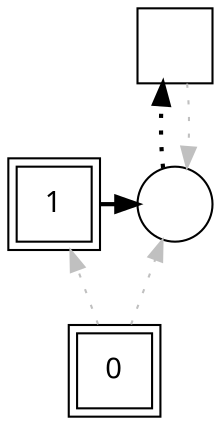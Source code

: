 digraph G {
rankdir = BT;
Node [ fontname="Arial Unicode Multicast"];
Player		[ label="1" shape=square peripheries=2];
Ground		[ label="0" shape=square peripheries=2];
Sausage		[ label="" shape=circle];
Island		[ label="" shape=square];
{rank=same; Player,Sausage};
	"Ground" -> "Player" [style=dotted color="gray"];
	"Player" -> "Sausage" [constraint=false  penwidth=2];
	"Ground" -> "Sausage" [style=dotted color="gray"];
	"Island" -> "Sausage" [style=dotted color="gray"];
	"Sausage" -> "Island" [style=dotted  penwidth=2];
}